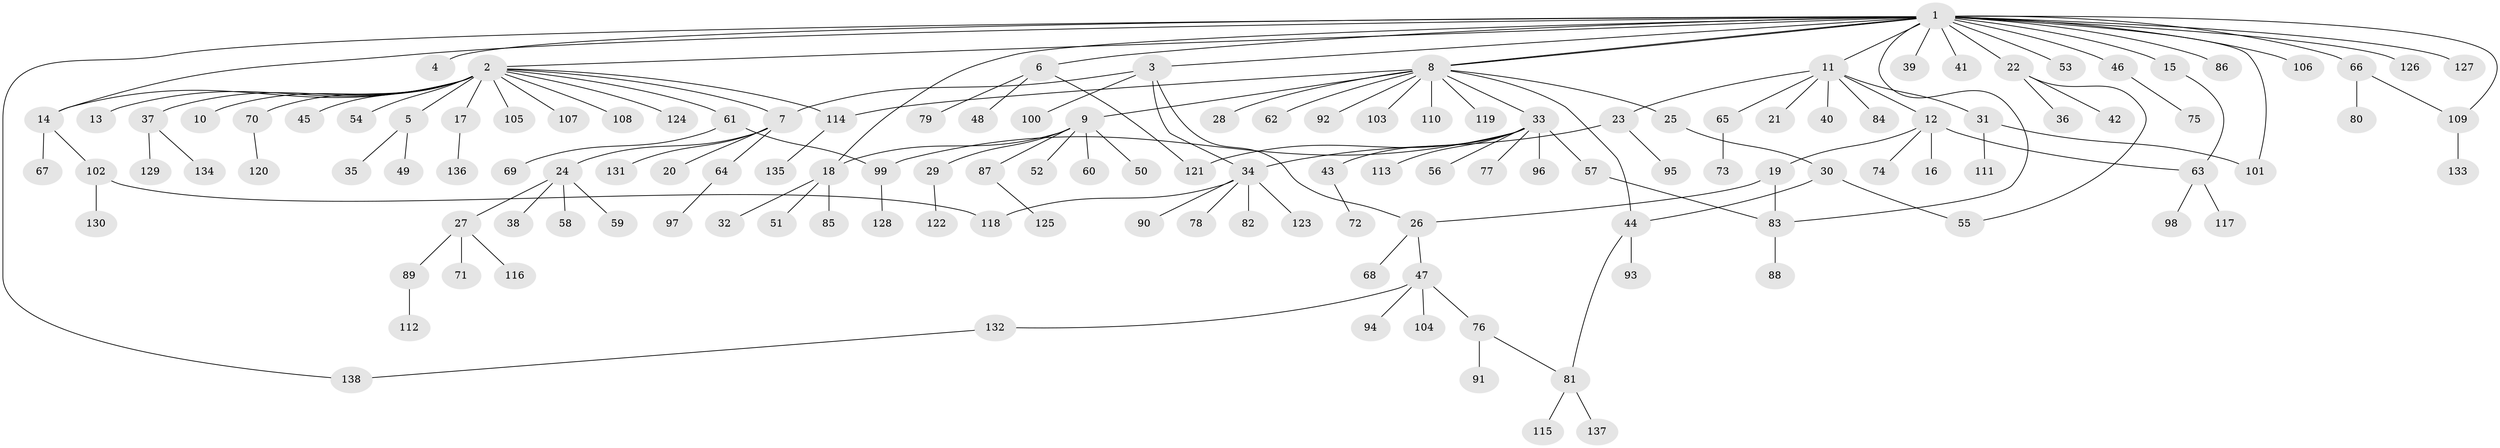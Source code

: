 // coarse degree distribution, {23: 0.009174311926605505, 17: 0.009174311926605505, 9: 0.01834862385321101, 1: 0.6330275229357798, 2: 0.12844036697247707, 4: 0.05504587155963303, 12: 0.009174311926605505, 7: 0.01834862385321101, 5: 0.009174311926605505, 3: 0.09174311926605505, 8: 0.009174311926605505, 6: 0.009174311926605505}
// Generated by graph-tools (version 1.1) at 2025/52/02/27/25 19:52:00]
// undirected, 138 vertices, 156 edges
graph export_dot {
graph [start="1"]
  node [color=gray90,style=filled];
  1;
  2;
  3;
  4;
  5;
  6;
  7;
  8;
  9;
  10;
  11;
  12;
  13;
  14;
  15;
  16;
  17;
  18;
  19;
  20;
  21;
  22;
  23;
  24;
  25;
  26;
  27;
  28;
  29;
  30;
  31;
  32;
  33;
  34;
  35;
  36;
  37;
  38;
  39;
  40;
  41;
  42;
  43;
  44;
  45;
  46;
  47;
  48;
  49;
  50;
  51;
  52;
  53;
  54;
  55;
  56;
  57;
  58;
  59;
  60;
  61;
  62;
  63;
  64;
  65;
  66;
  67;
  68;
  69;
  70;
  71;
  72;
  73;
  74;
  75;
  76;
  77;
  78;
  79;
  80;
  81;
  82;
  83;
  84;
  85;
  86;
  87;
  88;
  89;
  90;
  91;
  92;
  93;
  94;
  95;
  96;
  97;
  98;
  99;
  100;
  101;
  102;
  103;
  104;
  105;
  106;
  107;
  108;
  109;
  110;
  111;
  112;
  113;
  114;
  115;
  116;
  117;
  118;
  119;
  120;
  121;
  122;
  123;
  124;
  125;
  126;
  127;
  128;
  129;
  130;
  131;
  132;
  133;
  134;
  135;
  136;
  137;
  138;
  1 -- 2;
  1 -- 3;
  1 -- 4;
  1 -- 6;
  1 -- 8;
  1 -- 8;
  1 -- 11;
  1 -- 14;
  1 -- 15;
  1 -- 18;
  1 -- 22;
  1 -- 39;
  1 -- 41;
  1 -- 46;
  1 -- 53;
  1 -- 66;
  1 -- 83;
  1 -- 86;
  1 -- 101;
  1 -- 106;
  1 -- 109;
  1 -- 126;
  1 -- 127;
  1 -- 138;
  2 -- 5;
  2 -- 7;
  2 -- 10;
  2 -- 13;
  2 -- 14;
  2 -- 17;
  2 -- 37;
  2 -- 45;
  2 -- 54;
  2 -- 61;
  2 -- 70;
  2 -- 105;
  2 -- 107;
  2 -- 108;
  2 -- 114;
  2 -- 124;
  3 -- 7;
  3 -- 26;
  3 -- 34;
  3 -- 100;
  5 -- 35;
  5 -- 49;
  6 -- 48;
  6 -- 79;
  6 -- 121;
  7 -- 20;
  7 -- 24;
  7 -- 64;
  7 -- 131;
  8 -- 9;
  8 -- 25;
  8 -- 28;
  8 -- 33;
  8 -- 44;
  8 -- 62;
  8 -- 92;
  8 -- 103;
  8 -- 110;
  8 -- 114;
  8 -- 119;
  9 -- 18;
  9 -- 29;
  9 -- 50;
  9 -- 52;
  9 -- 60;
  9 -- 87;
  11 -- 12;
  11 -- 21;
  11 -- 23;
  11 -- 31;
  11 -- 40;
  11 -- 65;
  11 -- 84;
  12 -- 16;
  12 -- 19;
  12 -- 63;
  12 -- 74;
  14 -- 67;
  14 -- 102;
  15 -- 63;
  17 -- 136;
  18 -- 32;
  18 -- 51;
  18 -- 85;
  19 -- 26;
  19 -- 83;
  22 -- 36;
  22 -- 42;
  22 -- 55;
  23 -- 34;
  23 -- 95;
  24 -- 27;
  24 -- 38;
  24 -- 58;
  24 -- 59;
  25 -- 30;
  26 -- 47;
  26 -- 68;
  27 -- 71;
  27 -- 89;
  27 -- 116;
  29 -- 122;
  30 -- 44;
  30 -- 55;
  31 -- 101;
  31 -- 111;
  33 -- 43;
  33 -- 56;
  33 -- 57;
  33 -- 77;
  33 -- 96;
  33 -- 99;
  33 -- 113;
  33 -- 121;
  34 -- 78;
  34 -- 82;
  34 -- 90;
  34 -- 118;
  34 -- 123;
  37 -- 129;
  37 -- 134;
  43 -- 72;
  44 -- 81;
  44 -- 93;
  46 -- 75;
  47 -- 76;
  47 -- 94;
  47 -- 104;
  47 -- 132;
  57 -- 83;
  61 -- 69;
  61 -- 99;
  63 -- 98;
  63 -- 117;
  64 -- 97;
  65 -- 73;
  66 -- 80;
  66 -- 109;
  70 -- 120;
  76 -- 81;
  76 -- 91;
  81 -- 115;
  81 -- 137;
  83 -- 88;
  87 -- 125;
  89 -- 112;
  99 -- 128;
  102 -- 118;
  102 -- 130;
  109 -- 133;
  114 -- 135;
  132 -- 138;
}
